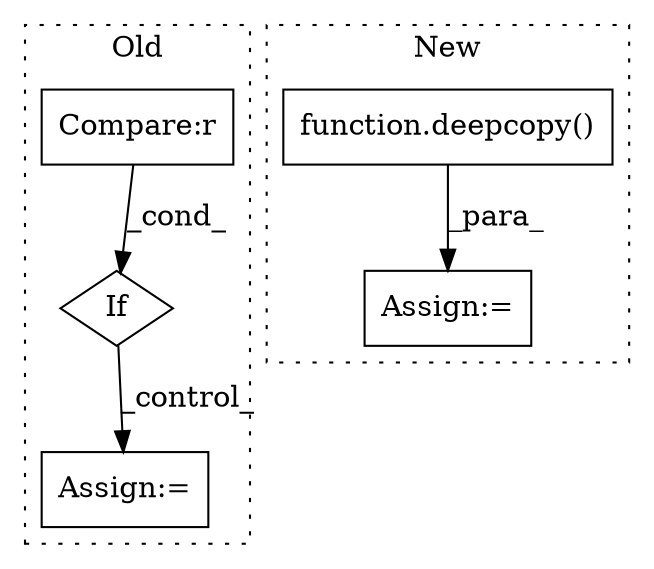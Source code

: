 digraph G {
subgraph cluster0 {
1 [label="If" a="96" s="9587" l="3" shape="diamond"];
4 [label="Assign:=" a="68" s="9695" l="3" shape="box"];
5 [label="Compare:r" a="40" s="9590" l="20" shape="box"];
label = "Old";
style="dotted";
}
subgraph cluster1 {
2 [label="function.deepcopy()" a="75" s="9713,9737" l="9,1" shape="box"];
3 [label="Assign:=" a="68" s="9710" l="3" shape="box"];
label = "New";
style="dotted";
}
1 -> 4 [label="_control_"];
2 -> 3 [label="_para_"];
5 -> 1 [label="_cond_"];
}